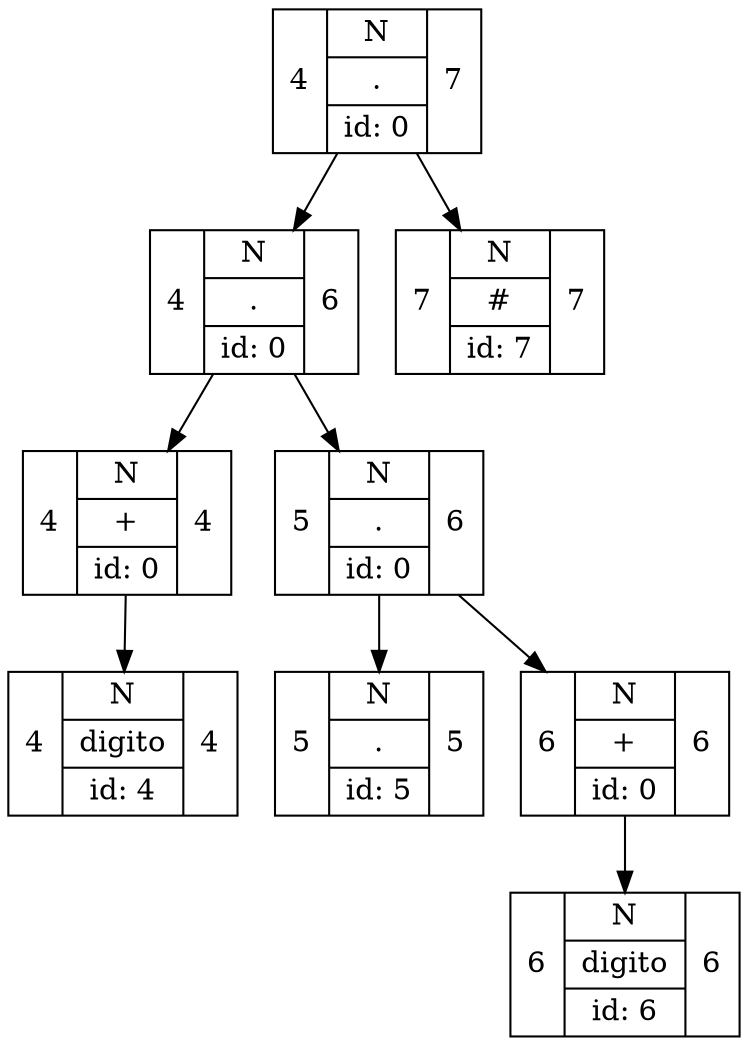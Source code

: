 digraph G{
rankdir=UD
node[shape=box]
concentrate=true
nodo11[shape=record, label="4|{N|.|id: 0}|7"];
nodo9[shape=record, label="4|{N|.|id: 0}|6"];
nodo4[shape=record, label="4|{N|+|id: 0}|4"];
nodo3[shape=record, label="4|{N|digito|id: 4}|4"];
nodo4->nodo3;
nodo9->nodo4;
nodo8[shape=record, label="5|{N|.|id: 0}|6"];
nodo5[shape=record, label="5|{N|.|id: 5}|5"];
nodo8->nodo5;
nodo7[shape=record, label="6|{N|+|id: 0}|6"];
nodo6[shape=record, label="6|{N|digito|id: 6}|6"];
nodo7->nodo6;
nodo8->nodo7;
nodo9->nodo8;
nodo11->nodo9;
nodo10[shape=record, label="7|{N|#|id: 7}|7"];
nodo11->nodo10;

}
